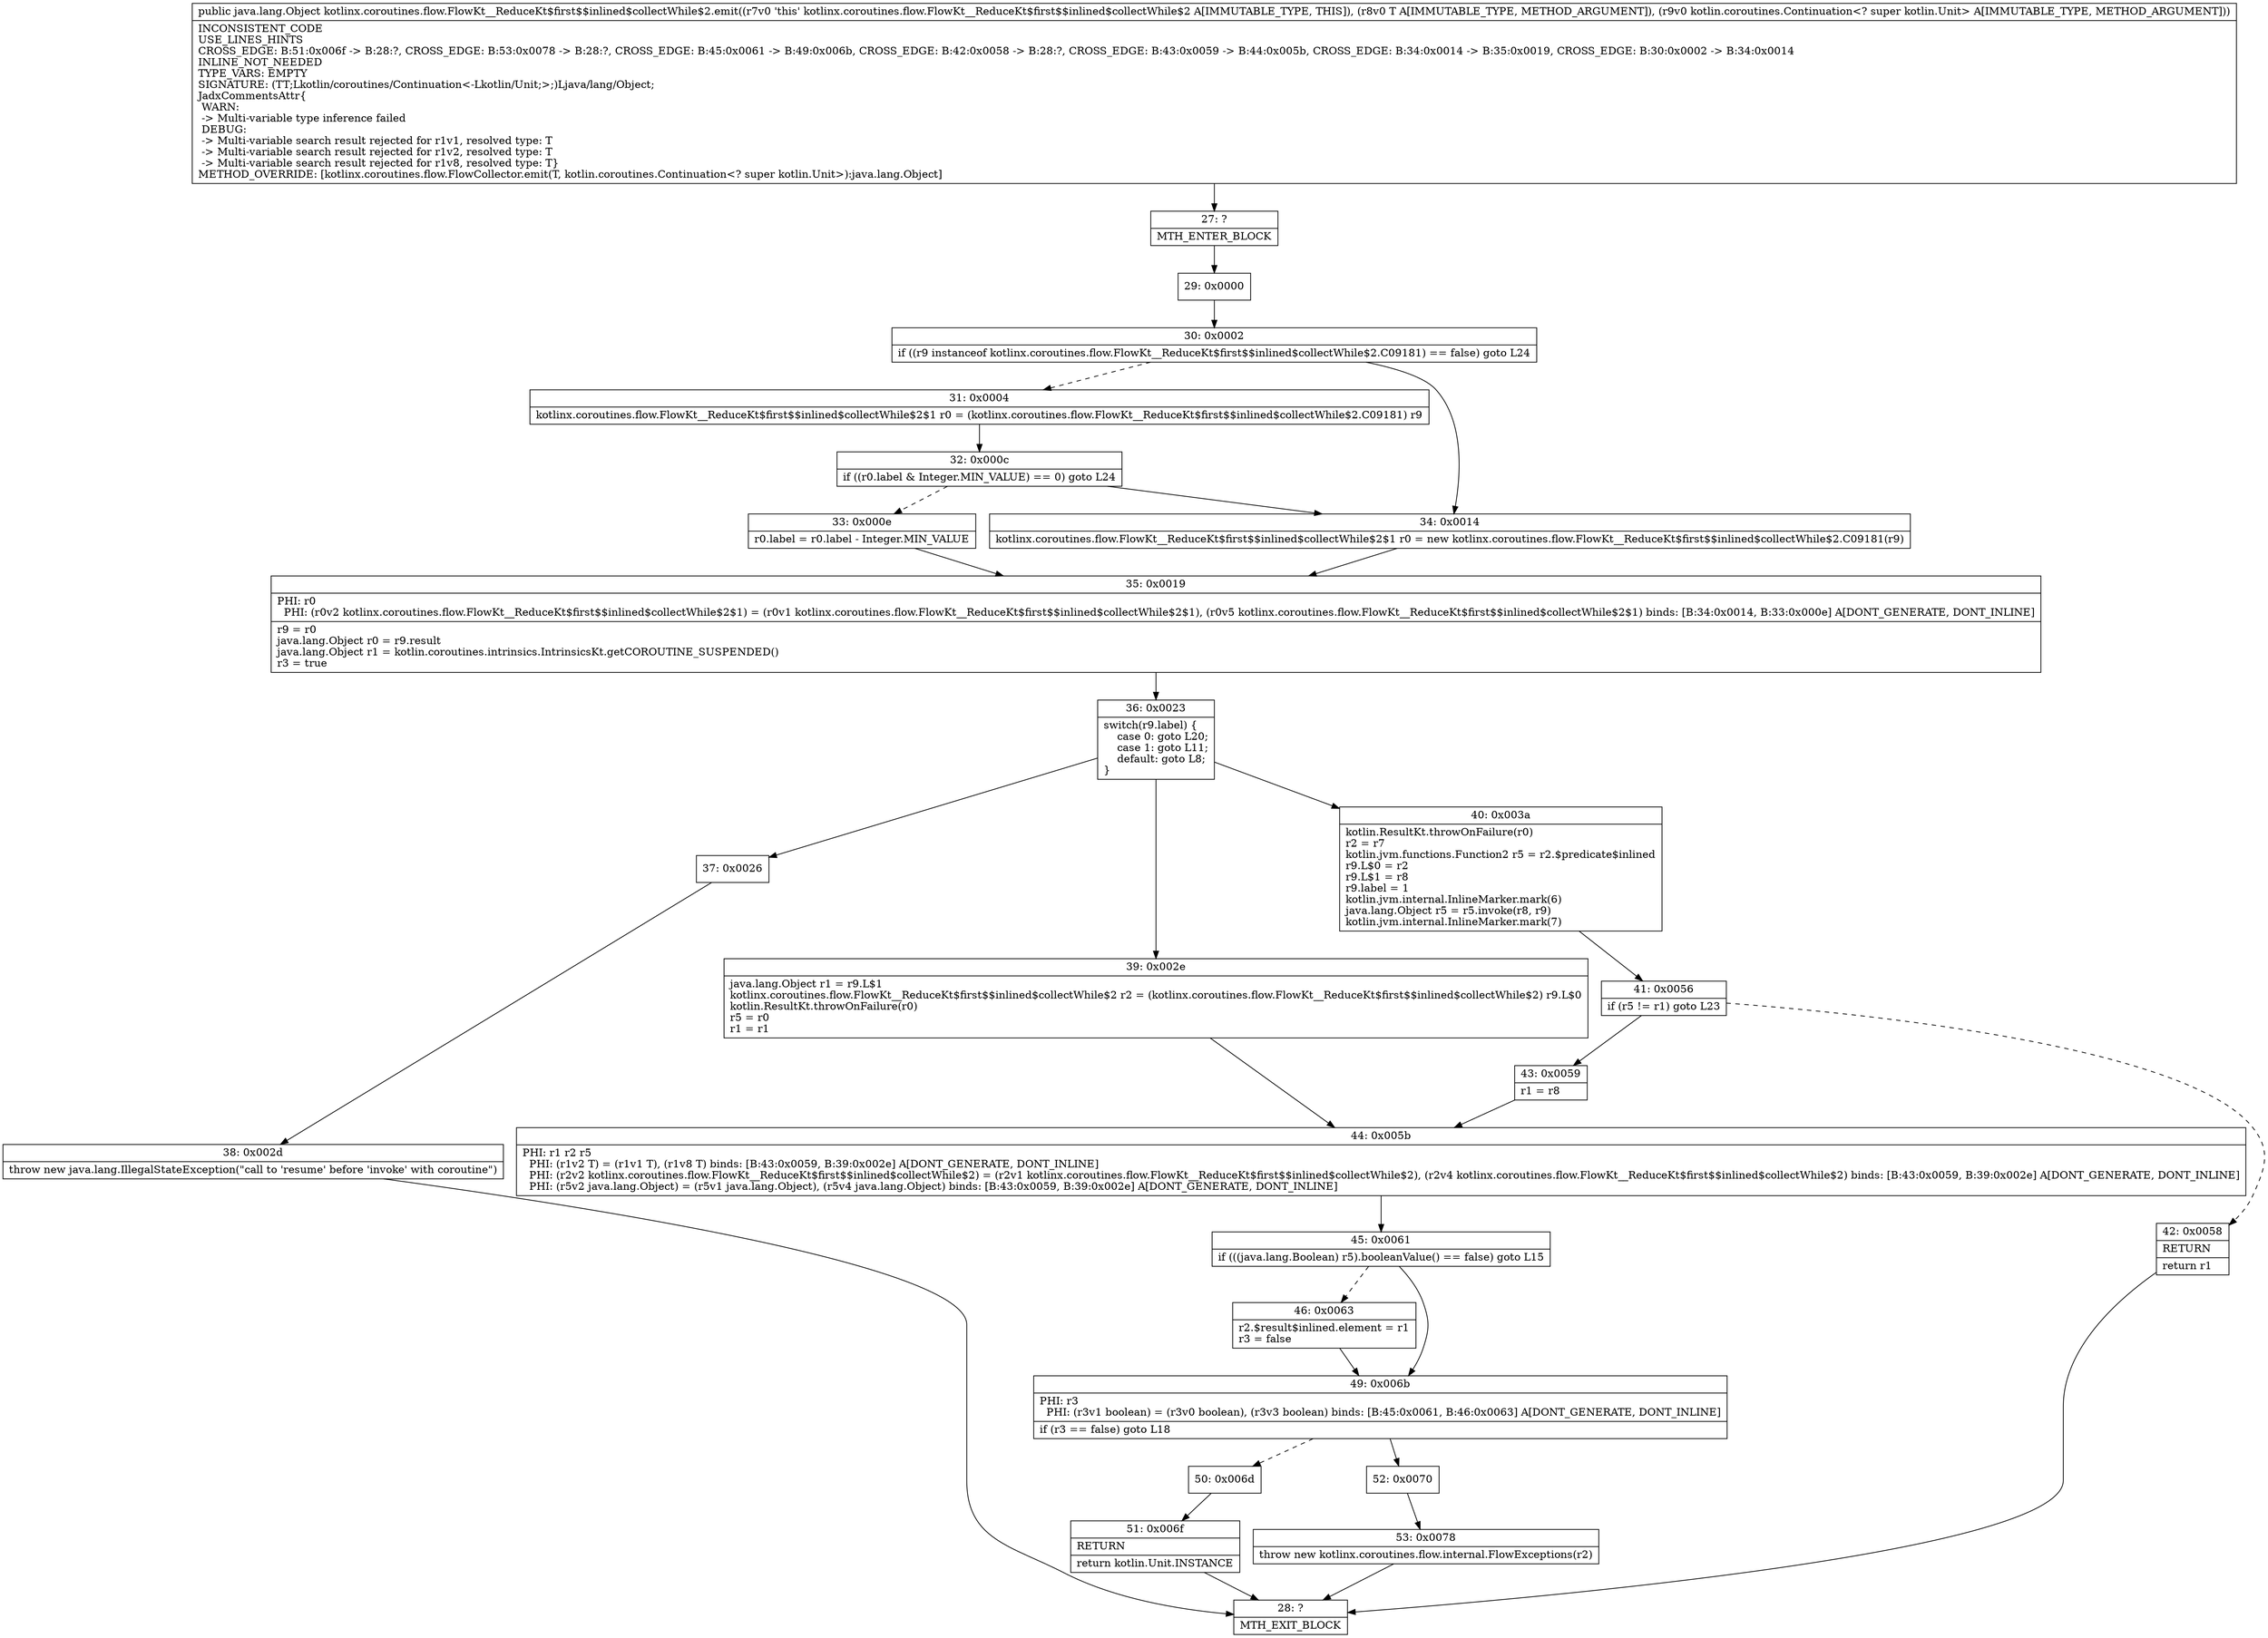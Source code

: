 digraph "CFG forkotlinx.coroutines.flow.FlowKt__ReduceKt$first$$inlined$collectWhile$2.emit(Ljava\/lang\/Object;Lkotlin\/coroutines\/Continuation;)Ljava\/lang\/Object;" {
Node_27 [shape=record,label="{27\:\ ?|MTH_ENTER_BLOCK\l}"];
Node_29 [shape=record,label="{29\:\ 0x0000}"];
Node_30 [shape=record,label="{30\:\ 0x0002|if ((r9 instanceof kotlinx.coroutines.flow.FlowKt__ReduceKt$first$$inlined$collectWhile$2.C09181) == false) goto L24\l}"];
Node_31 [shape=record,label="{31\:\ 0x0004|kotlinx.coroutines.flow.FlowKt__ReduceKt$first$$inlined$collectWhile$2$1 r0 = (kotlinx.coroutines.flow.FlowKt__ReduceKt$first$$inlined$collectWhile$2.C09181) r9\l}"];
Node_32 [shape=record,label="{32\:\ 0x000c|if ((r0.label & Integer.MIN_VALUE) == 0) goto L24\l}"];
Node_33 [shape=record,label="{33\:\ 0x000e|r0.label = r0.label \- Integer.MIN_VALUE\l}"];
Node_35 [shape=record,label="{35\:\ 0x0019|PHI: r0 \l  PHI: (r0v2 kotlinx.coroutines.flow.FlowKt__ReduceKt$first$$inlined$collectWhile$2$1) = (r0v1 kotlinx.coroutines.flow.FlowKt__ReduceKt$first$$inlined$collectWhile$2$1), (r0v5 kotlinx.coroutines.flow.FlowKt__ReduceKt$first$$inlined$collectWhile$2$1) binds: [B:34:0x0014, B:33:0x000e] A[DONT_GENERATE, DONT_INLINE]\l|r9 = r0\ljava.lang.Object r0 = r9.result\ljava.lang.Object r1 = kotlin.coroutines.intrinsics.IntrinsicsKt.getCOROUTINE_SUSPENDED()\lr3 = true\l}"];
Node_36 [shape=record,label="{36\:\ 0x0023|switch(r9.label) \{\l    case 0: goto L20;\l    case 1: goto L11;\l    default: goto L8;\l\}\l}"];
Node_37 [shape=record,label="{37\:\ 0x0026}"];
Node_38 [shape=record,label="{38\:\ 0x002d|throw new java.lang.IllegalStateException(\"call to 'resume' before 'invoke' with coroutine\")\l}"];
Node_28 [shape=record,label="{28\:\ ?|MTH_EXIT_BLOCK\l}"];
Node_39 [shape=record,label="{39\:\ 0x002e|java.lang.Object r1 = r9.L$1\lkotlinx.coroutines.flow.FlowKt__ReduceKt$first$$inlined$collectWhile$2 r2 = (kotlinx.coroutines.flow.FlowKt__ReduceKt$first$$inlined$collectWhile$2) r9.L$0\lkotlin.ResultKt.throwOnFailure(r0)\lr5 = r0\lr1 = r1\l}"];
Node_44 [shape=record,label="{44\:\ 0x005b|PHI: r1 r2 r5 \l  PHI: (r1v2 T) = (r1v1 T), (r1v8 T) binds: [B:43:0x0059, B:39:0x002e] A[DONT_GENERATE, DONT_INLINE]\l  PHI: (r2v2 kotlinx.coroutines.flow.FlowKt__ReduceKt$first$$inlined$collectWhile$2) = (r2v1 kotlinx.coroutines.flow.FlowKt__ReduceKt$first$$inlined$collectWhile$2), (r2v4 kotlinx.coroutines.flow.FlowKt__ReduceKt$first$$inlined$collectWhile$2) binds: [B:43:0x0059, B:39:0x002e] A[DONT_GENERATE, DONT_INLINE]\l  PHI: (r5v2 java.lang.Object) = (r5v1 java.lang.Object), (r5v4 java.lang.Object) binds: [B:43:0x0059, B:39:0x002e] A[DONT_GENERATE, DONT_INLINE]\l}"];
Node_45 [shape=record,label="{45\:\ 0x0061|if (((java.lang.Boolean) r5).booleanValue() == false) goto L15\l}"];
Node_46 [shape=record,label="{46\:\ 0x0063|r2.$result$inlined.element = r1\lr3 = false\l}"];
Node_49 [shape=record,label="{49\:\ 0x006b|PHI: r3 \l  PHI: (r3v1 boolean) = (r3v0 boolean), (r3v3 boolean) binds: [B:45:0x0061, B:46:0x0063] A[DONT_GENERATE, DONT_INLINE]\l|if (r3 == false) goto L18\l}"];
Node_50 [shape=record,label="{50\:\ 0x006d}"];
Node_51 [shape=record,label="{51\:\ 0x006f|RETURN\l|return kotlin.Unit.INSTANCE\l}"];
Node_52 [shape=record,label="{52\:\ 0x0070}"];
Node_53 [shape=record,label="{53\:\ 0x0078|throw new kotlinx.coroutines.flow.internal.FlowExceptions(r2)\l}"];
Node_40 [shape=record,label="{40\:\ 0x003a|kotlin.ResultKt.throwOnFailure(r0)\lr2 = r7\lkotlin.jvm.functions.Function2 r5 = r2.$predicate$inlined\lr9.L$0 = r2\lr9.L$1 = r8\lr9.label = 1\lkotlin.jvm.internal.InlineMarker.mark(6)\ljava.lang.Object r5 = r5.invoke(r8, r9)\lkotlin.jvm.internal.InlineMarker.mark(7)\l}"];
Node_41 [shape=record,label="{41\:\ 0x0056|if (r5 != r1) goto L23\l}"];
Node_42 [shape=record,label="{42\:\ 0x0058|RETURN\l|return r1\l}"];
Node_43 [shape=record,label="{43\:\ 0x0059|r1 = r8\l}"];
Node_34 [shape=record,label="{34\:\ 0x0014|kotlinx.coroutines.flow.FlowKt__ReduceKt$first$$inlined$collectWhile$2$1 r0 = new kotlinx.coroutines.flow.FlowKt__ReduceKt$first$$inlined$collectWhile$2.C09181(r9)\l}"];
MethodNode[shape=record,label="{public java.lang.Object kotlinx.coroutines.flow.FlowKt__ReduceKt$first$$inlined$collectWhile$2.emit((r7v0 'this' kotlinx.coroutines.flow.FlowKt__ReduceKt$first$$inlined$collectWhile$2 A[IMMUTABLE_TYPE, THIS]), (r8v0 T A[IMMUTABLE_TYPE, METHOD_ARGUMENT]), (r9v0 kotlin.coroutines.Continuation\<? super kotlin.Unit\> A[IMMUTABLE_TYPE, METHOD_ARGUMENT]))  | INCONSISTENT_CODE\lUSE_LINES_HINTS\lCROSS_EDGE: B:51:0x006f \-\> B:28:?, CROSS_EDGE: B:53:0x0078 \-\> B:28:?, CROSS_EDGE: B:45:0x0061 \-\> B:49:0x006b, CROSS_EDGE: B:42:0x0058 \-\> B:28:?, CROSS_EDGE: B:43:0x0059 \-\> B:44:0x005b, CROSS_EDGE: B:34:0x0014 \-\> B:35:0x0019, CROSS_EDGE: B:30:0x0002 \-\> B:34:0x0014\lINLINE_NOT_NEEDED\lTYPE_VARS: EMPTY\lSIGNATURE: (TT;Lkotlin\/coroutines\/Continuation\<\-Lkotlin\/Unit;\>;)Ljava\/lang\/Object;\lJadxCommentsAttr\{\l WARN: \l \-\> Multi\-variable type inference failed\l DEBUG: \l \-\> Multi\-variable search result rejected for r1v1, resolved type: T\l \-\> Multi\-variable search result rejected for r1v2, resolved type: T\l \-\> Multi\-variable search result rejected for r1v8, resolved type: T\}\lMETHOD_OVERRIDE: [kotlinx.coroutines.flow.FlowCollector.emit(T, kotlin.coroutines.Continuation\<? super kotlin.Unit\>):java.lang.Object]\l}"];
MethodNode -> Node_27;Node_27 -> Node_29;
Node_29 -> Node_30;
Node_30 -> Node_31[style=dashed];
Node_30 -> Node_34;
Node_31 -> Node_32;
Node_32 -> Node_33[style=dashed];
Node_32 -> Node_34;
Node_33 -> Node_35;
Node_35 -> Node_36;
Node_36 -> Node_37;
Node_36 -> Node_39;
Node_36 -> Node_40;
Node_37 -> Node_38;
Node_38 -> Node_28;
Node_39 -> Node_44;
Node_44 -> Node_45;
Node_45 -> Node_46[style=dashed];
Node_45 -> Node_49;
Node_46 -> Node_49;
Node_49 -> Node_50[style=dashed];
Node_49 -> Node_52;
Node_50 -> Node_51;
Node_51 -> Node_28;
Node_52 -> Node_53;
Node_53 -> Node_28;
Node_40 -> Node_41;
Node_41 -> Node_42[style=dashed];
Node_41 -> Node_43;
Node_42 -> Node_28;
Node_43 -> Node_44;
Node_34 -> Node_35;
}

